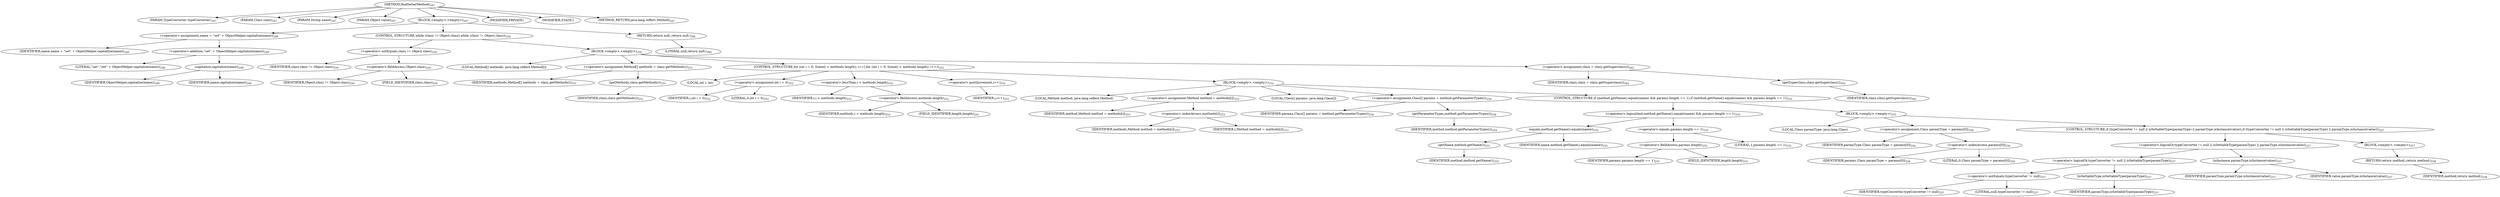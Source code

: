 digraph "findSetterMethod" {  
"754" [label = <(METHOD,findSetterMethod)<SUB>247</SUB>> ]
"755" [label = <(PARAM,TypeConverter typeConverter)<SUB>247</SUB>> ]
"756" [label = <(PARAM,Class clazz)<SUB>247</SUB>> ]
"757" [label = <(PARAM,String name)<SUB>247</SUB>> ]
"758" [label = <(PARAM,Object value)<SUB>247</SUB>> ]
"759" [label = <(BLOCK,&lt;empty&gt;,&lt;empty&gt;)<SUB>247</SUB>> ]
"760" [label = <(&lt;operator&gt;.assignment,name = &quot;set&quot; + ObjectHelper.capitalize(name))<SUB>249</SUB>> ]
"761" [label = <(IDENTIFIER,name,name = &quot;set&quot; + ObjectHelper.capitalize(name))<SUB>249</SUB>> ]
"762" [label = <(&lt;operator&gt;.addition,&quot;set&quot; + ObjectHelper.capitalize(name))<SUB>249</SUB>> ]
"763" [label = <(LITERAL,&quot;set&quot;,&quot;set&quot; + ObjectHelper.capitalize(name))<SUB>249</SUB>> ]
"764" [label = <(capitalize,capitalize(name))<SUB>249</SUB>> ]
"765" [label = <(IDENTIFIER,ObjectHelper,capitalize(name))<SUB>249</SUB>> ]
"766" [label = <(IDENTIFIER,name,capitalize(name))<SUB>249</SUB>> ]
"767" [label = <(CONTROL_STRUCTURE,while (clazz != Object.class),while (clazz != Object.class))<SUB>250</SUB>> ]
"768" [label = <(&lt;operator&gt;.notEquals,clazz != Object.class)<SUB>250</SUB>> ]
"769" [label = <(IDENTIFIER,clazz,clazz != Object.class)<SUB>250</SUB>> ]
"770" [label = <(&lt;operator&gt;.fieldAccess,Object.class)<SUB>250</SUB>> ]
"771" [label = <(IDENTIFIER,Object,clazz != Object.class)<SUB>250</SUB>> ]
"772" [label = <(FIELD_IDENTIFIER,class,class)<SUB>250</SUB>> ]
"773" [label = <(BLOCK,&lt;empty&gt;,&lt;empty&gt;)<SUB>250</SUB>> ]
"774" [label = <(LOCAL,Method[] methods: java.lang.reflect.Method[])> ]
"775" [label = <(&lt;operator&gt;.assignment,Method[] methods = clazz.getMethods())<SUB>251</SUB>> ]
"776" [label = <(IDENTIFIER,methods,Method[] methods = clazz.getMethods())<SUB>251</SUB>> ]
"777" [label = <(getMethods,clazz.getMethods())<SUB>251</SUB>> ]
"778" [label = <(IDENTIFIER,clazz,clazz.getMethods())<SUB>251</SUB>> ]
"779" [label = <(CONTROL_STRUCTURE,for (int i = 0; Some(i &lt; methods.length); i++),for (int i = 0; Some(i &lt; methods.length); i++))<SUB>252</SUB>> ]
"780" [label = <(LOCAL,int i: int)> ]
"781" [label = <(&lt;operator&gt;.assignment,int i = 0)<SUB>252</SUB>> ]
"782" [label = <(IDENTIFIER,i,int i = 0)<SUB>252</SUB>> ]
"783" [label = <(LITERAL,0,int i = 0)<SUB>252</SUB>> ]
"784" [label = <(&lt;operator&gt;.lessThan,i &lt; methods.length)<SUB>252</SUB>> ]
"785" [label = <(IDENTIFIER,i,i &lt; methods.length)<SUB>252</SUB>> ]
"786" [label = <(&lt;operator&gt;.fieldAccess,methods.length)<SUB>252</SUB>> ]
"787" [label = <(IDENTIFIER,methods,i &lt; methods.length)<SUB>252</SUB>> ]
"788" [label = <(FIELD_IDENTIFIER,length,length)<SUB>252</SUB>> ]
"789" [label = <(&lt;operator&gt;.postIncrement,i++)<SUB>252</SUB>> ]
"790" [label = <(IDENTIFIER,i,i++)<SUB>252</SUB>> ]
"791" [label = <(BLOCK,&lt;empty&gt;,&lt;empty&gt;)<SUB>252</SUB>> ]
"792" [label = <(LOCAL,Method method: java.lang.reflect.Method)> ]
"793" [label = <(&lt;operator&gt;.assignment,Method method = methods[i])<SUB>253</SUB>> ]
"794" [label = <(IDENTIFIER,method,Method method = methods[i])<SUB>253</SUB>> ]
"795" [label = <(&lt;operator&gt;.indexAccess,methods[i])<SUB>253</SUB>> ]
"796" [label = <(IDENTIFIER,methods,Method method = methods[i])<SUB>253</SUB>> ]
"797" [label = <(IDENTIFIER,i,Method method = methods[i])<SUB>253</SUB>> ]
"798" [label = <(LOCAL,Class[] params: java.lang.Class[])> ]
"799" [label = <(&lt;operator&gt;.assignment,Class[] params = method.getParameterTypes())<SUB>254</SUB>> ]
"800" [label = <(IDENTIFIER,params,Class[] params = method.getParameterTypes())<SUB>254</SUB>> ]
"801" [label = <(getParameterTypes,method.getParameterTypes())<SUB>254</SUB>> ]
"802" [label = <(IDENTIFIER,method,method.getParameterTypes())<SUB>254</SUB>> ]
"803" [label = <(CONTROL_STRUCTURE,if (method.getName().equals(name) &amp;&amp; params.length == 1),if (method.getName().equals(name) &amp;&amp; params.length == 1))<SUB>255</SUB>> ]
"804" [label = <(&lt;operator&gt;.logicalAnd,method.getName().equals(name) &amp;&amp; params.length == 1)<SUB>255</SUB>> ]
"805" [label = <(equals,method.getName().equals(name))<SUB>255</SUB>> ]
"806" [label = <(getName,method.getName())<SUB>255</SUB>> ]
"807" [label = <(IDENTIFIER,method,method.getName())<SUB>255</SUB>> ]
"808" [label = <(IDENTIFIER,name,method.getName().equals(name))<SUB>255</SUB>> ]
"809" [label = <(&lt;operator&gt;.equals,params.length == 1)<SUB>255</SUB>> ]
"810" [label = <(&lt;operator&gt;.fieldAccess,params.length)<SUB>255</SUB>> ]
"811" [label = <(IDENTIFIER,params,params.length == 1)<SUB>255</SUB>> ]
"812" [label = <(FIELD_IDENTIFIER,length,length)<SUB>255</SUB>> ]
"813" [label = <(LITERAL,1,params.length == 1)<SUB>255</SUB>> ]
"814" [label = <(BLOCK,&lt;empty&gt;,&lt;empty&gt;)<SUB>255</SUB>> ]
"815" [label = <(LOCAL,Class paramType: java.lang.Class)> ]
"816" [label = <(&lt;operator&gt;.assignment,Class paramType = params[0])<SUB>256</SUB>> ]
"817" [label = <(IDENTIFIER,paramType,Class paramType = params[0])<SUB>256</SUB>> ]
"818" [label = <(&lt;operator&gt;.indexAccess,params[0])<SUB>256</SUB>> ]
"819" [label = <(IDENTIFIER,params,Class paramType = params[0])<SUB>256</SUB>> ]
"820" [label = <(LITERAL,0,Class paramType = params[0])<SUB>256</SUB>> ]
"821" [label = <(CONTROL_STRUCTURE,if (typeConverter != null || isSettableType(paramType) || paramType.isInstance(value)),if (typeConverter != null || isSettableType(paramType) || paramType.isInstance(value)))<SUB>257</SUB>> ]
"822" [label = <(&lt;operator&gt;.logicalOr,typeConverter != null || isSettableType(paramType) || paramType.isInstance(value))<SUB>257</SUB>> ]
"823" [label = <(&lt;operator&gt;.logicalOr,typeConverter != null || isSettableType(paramType))<SUB>257</SUB>> ]
"824" [label = <(&lt;operator&gt;.notEquals,typeConverter != null)<SUB>257</SUB>> ]
"825" [label = <(IDENTIFIER,typeConverter,typeConverter != null)<SUB>257</SUB>> ]
"826" [label = <(LITERAL,null,typeConverter != null)<SUB>257</SUB>> ]
"827" [label = <(isSettableType,isSettableType(paramType))<SUB>257</SUB>> ]
"828" [label = <(IDENTIFIER,paramType,isSettableType(paramType))<SUB>257</SUB>> ]
"829" [label = <(isInstance,paramType.isInstance(value))<SUB>257</SUB>> ]
"830" [label = <(IDENTIFIER,paramType,paramType.isInstance(value))<SUB>257</SUB>> ]
"831" [label = <(IDENTIFIER,value,paramType.isInstance(value))<SUB>257</SUB>> ]
"832" [label = <(BLOCK,&lt;empty&gt;,&lt;empty&gt;)<SUB>257</SUB>> ]
"833" [label = <(RETURN,return method;,return method;)<SUB>258</SUB>> ]
"834" [label = <(IDENTIFIER,method,return method;)<SUB>258</SUB>> ]
"835" [label = <(&lt;operator&gt;.assignment,clazz = clazz.getSuperclass())<SUB>262</SUB>> ]
"836" [label = <(IDENTIFIER,clazz,clazz = clazz.getSuperclass())<SUB>262</SUB>> ]
"837" [label = <(getSuperclass,clazz.getSuperclass())<SUB>262</SUB>> ]
"838" [label = <(IDENTIFIER,clazz,clazz.getSuperclass())<SUB>262</SUB>> ]
"839" [label = <(RETURN,return null;,return null;)<SUB>264</SUB>> ]
"840" [label = <(LITERAL,null,return null;)<SUB>264</SUB>> ]
"841" [label = <(MODIFIER,PRIVATE)> ]
"842" [label = <(MODIFIER,STATIC)> ]
"843" [label = <(METHOD_RETURN,java.lang.reflect.Method)<SUB>247</SUB>> ]
  "754" -> "755" 
  "754" -> "756" 
  "754" -> "757" 
  "754" -> "758" 
  "754" -> "759" 
  "754" -> "841" 
  "754" -> "842" 
  "754" -> "843" 
  "759" -> "760" 
  "759" -> "767" 
  "759" -> "839" 
  "760" -> "761" 
  "760" -> "762" 
  "762" -> "763" 
  "762" -> "764" 
  "764" -> "765" 
  "764" -> "766" 
  "767" -> "768" 
  "767" -> "773" 
  "768" -> "769" 
  "768" -> "770" 
  "770" -> "771" 
  "770" -> "772" 
  "773" -> "774" 
  "773" -> "775" 
  "773" -> "779" 
  "773" -> "835" 
  "775" -> "776" 
  "775" -> "777" 
  "777" -> "778" 
  "779" -> "780" 
  "779" -> "781" 
  "779" -> "784" 
  "779" -> "789" 
  "779" -> "791" 
  "781" -> "782" 
  "781" -> "783" 
  "784" -> "785" 
  "784" -> "786" 
  "786" -> "787" 
  "786" -> "788" 
  "789" -> "790" 
  "791" -> "792" 
  "791" -> "793" 
  "791" -> "798" 
  "791" -> "799" 
  "791" -> "803" 
  "793" -> "794" 
  "793" -> "795" 
  "795" -> "796" 
  "795" -> "797" 
  "799" -> "800" 
  "799" -> "801" 
  "801" -> "802" 
  "803" -> "804" 
  "803" -> "814" 
  "804" -> "805" 
  "804" -> "809" 
  "805" -> "806" 
  "805" -> "808" 
  "806" -> "807" 
  "809" -> "810" 
  "809" -> "813" 
  "810" -> "811" 
  "810" -> "812" 
  "814" -> "815" 
  "814" -> "816" 
  "814" -> "821" 
  "816" -> "817" 
  "816" -> "818" 
  "818" -> "819" 
  "818" -> "820" 
  "821" -> "822" 
  "821" -> "832" 
  "822" -> "823" 
  "822" -> "829" 
  "823" -> "824" 
  "823" -> "827" 
  "824" -> "825" 
  "824" -> "826" 
  "827" -> "828" 
  "829" -> "830" 
  "829" -> "831" 
  "832" -> "833" 
  "833" -> "834" 
  "835" -> "836" 
  "835" -> "837" 
  "837" -> "838" 
  "839" -> "840" 
}
